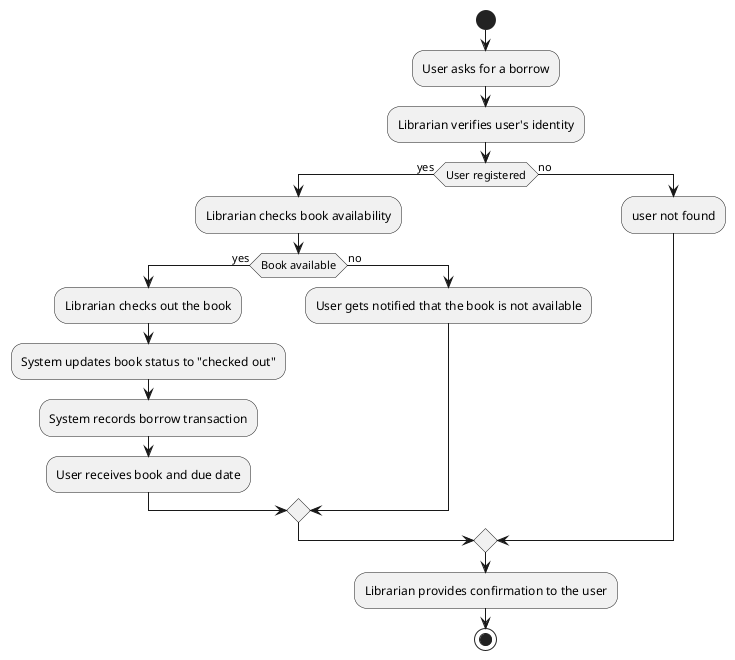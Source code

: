 @startuml

start
:User asks for a borrow;
:Librarian verifies user's identity;
if(User registered) then (yes)
    :Librarian checks book availability;
    if (Book available) then (yes)
        :Librarian checks out the book;
        :System updates book status to "checked out";
        :System records borrow transaction;
        :User receives book and due date;
    else (no)
        :User gets notified that the book is not available;
    endif
else (no)
    :user not found;
endif
:Librarian provides confirmation to the user;
stop

@enduml
